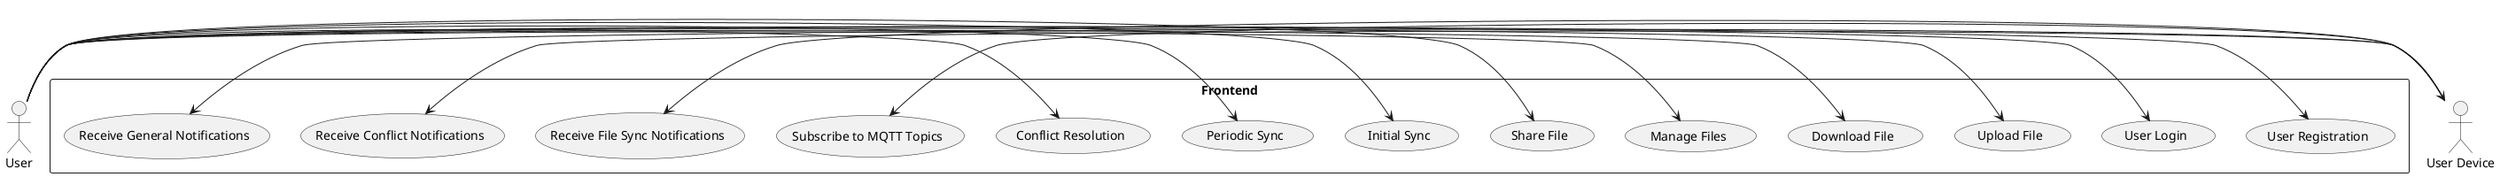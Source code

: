 @startuml
actor User
actor "User Device" as Device

rectangle Frontend {
  User -> (User Registration)
  User -> (User Login)
  User -> (Upload File)
  User -> (Download File)
  User -> (Manage Files)
  User -> (Share File)
  User -> (Initial Sync)
  User -> (Periodic Sync)
  User -> (Conflict Resolution)
  Device <-> (Subscribe to MQTT Topics)
  Device -> (Receive File Sync Notifications)
  Device -> (Receive Conflict Notifications)
  Device -> (Receive General Notifications)
}
@enduml
